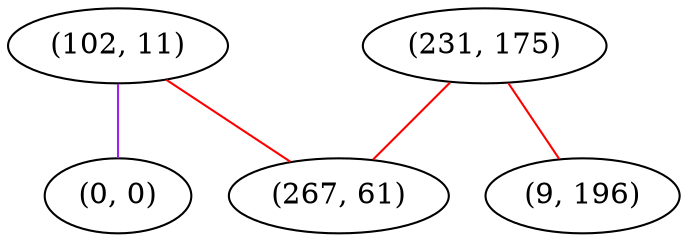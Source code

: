 graph "" {
"(102, 11)";
"(0, 0)";
"(231, 175)";
"(9, 196)";
"(267, 61)";
"(102, 11)" -- "(0, 0)"  [color=purple, key=0, weight=4];
"(102, 11)" -- "(267, 61)"  [color=red, key=0, weight=1];
"(231, 175)" -- "(9, 196)"  [color=red, key=0, weight=1];
"(231, 175)" -- "(267, 61)"  [color=red, key=0, weight=1];
}
